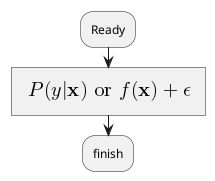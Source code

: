 {
  "sha1": "pmb2nyapw4lh6b77pzhzqci6jdg01hb",
  "insertion": {
    "when": "2024-06-04T17:28:41.407Z",
    "url": "https://forum.plantuml.net/11320/latex-command-requires-space-between-activity-object-08beta10",
    "user": "plantuml@gmail.com"
  }
}
@startuml
:Ready;
: <latex>P(y|\mathbf{x}) \mbox{ or } f(\mathbf{x})+\epsilon</latex>; <<task>>
:finish;
@enduml
